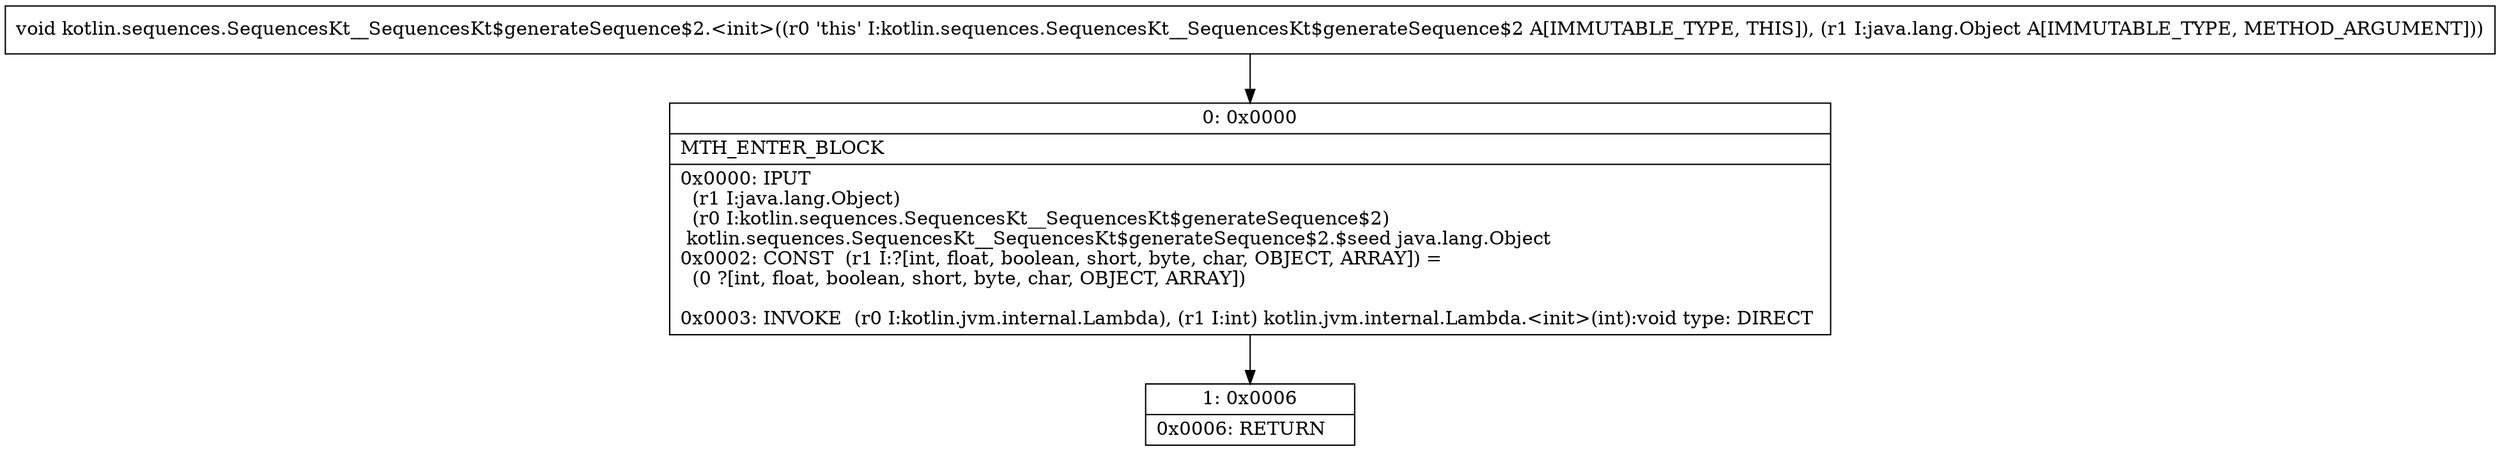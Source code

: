 digraph "CFG forkotlin.sequences.SequencesKt__SequencesKt$generateSequence$2.\<init\>(Ljava\/lang\/Object;)V" {
Node_0 [shape=record,label="{0\:\ 0x0000|MTH_ENTER_BLOCK\l|0x0000: IPUT  \l  (r1 I:java.lang.Object)\l  (r0 I:kotlin.sequences.SequencesKt__SequencesKt$generateSequence$2)\l kotlin.sequences.SequencesKt__SequencesKt$generateSequence$2.$seed java.lang.Object \l0x0002: CONST  (r1 I:?[int, float, boolean, short, byte, char, OBJECT, ARRAY]) = \l  (0 ?[int, float, boolean, short, byte, char, OBJECT, ARRAY])\l \l0x0003: INVOKE  (r0 I:kotlin.jvm.internal.Lambda), (r1 I:int) kotlin.jvm.internal.Lambda.\<init\>(int):void type: DIRECT \l}"];
Node_1 [shape=record,label="{1\:\ 0x0006|0x0006: RETURN   \l}"];
MethodNode[shape=record,label="{void kotlin.sequences.SequencesKt__SequencesKt$generateSequence$2.\<init\>((r0 'this' I:kotlin.sequences.SequencesKt__SequencesKt$generateSequence$2 A[IMMUTABLE_TYPE, THIS]), (r1 I:java.lang.Object A[IMMUTABLE_TYPE, METHOD_ARGUMENT])) }"];
MethodNode -> Node_0;
Node_0 -> Node_1;
}


